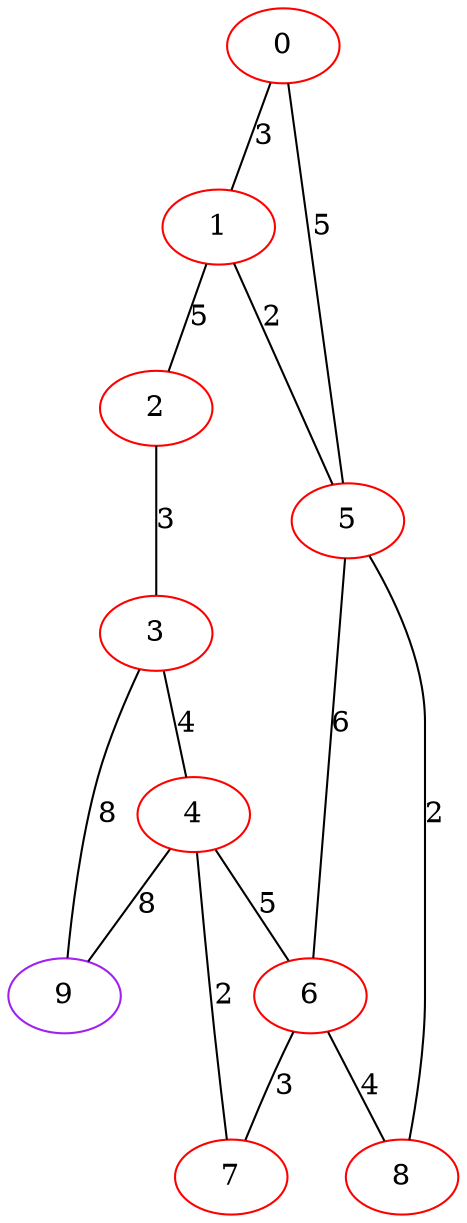 graph "" {
0 [color=red, weight=1];
1 [color=red, weight=1];
2 [color=red, weight=1];
3 [color=red, weight=1];
4 [color=red, weight=1];
5 [color=red, weight=1];
6 [color=red, weight=1];
7 [color=red, weight=1];
8 [color=red, weight=1];
9 [color=purple, weight=4];
0 -- 1  [key=0, label=3];
0 -- 5  [key=0, label=5];
1 -- 2  [key=0, label=5];
1 -- 5  [key=0, label=2];
2 -- 3  [key=0, label=3];
3 -- 9  [key=0, label=8];
3 -- 4  [key=0, label=4];
4 -- 9  [key=0, label=8];
4 -- 6  [key=0, label=5];
4 -- 7  [key=0, label=2];
5 -- 8  [key=0, label=2];
5 -- 6  [key=0, label=6];
6 -- 8  [key=0, label=4];
6 -- 7  [key=0, label=3];
}
